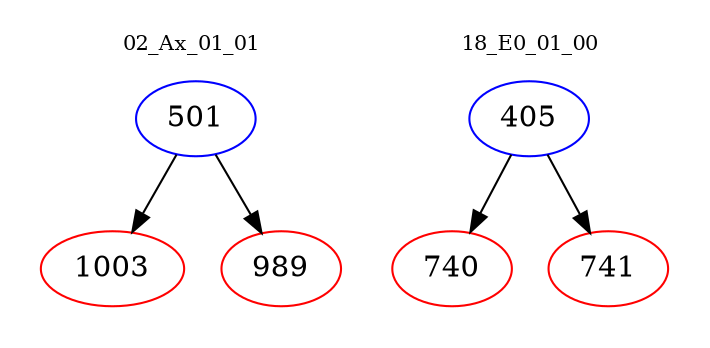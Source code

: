 digraph{
subgraph cluster_0 {
color = white
label = "02_Ax_01_01";
fontsize=10;
T0_501 [label="501", color="blue"]
T0_501 -> T0_1003 [color="black"]
T0_1003 [label="1003", color="red"]
T0_501 -> T0_989 [color="black"]
T0_989 [label="989", color="red"]
}
subgraph cluster_1 {
color = white
label = "18_E0_01_00";
fontsize=10;
T1_405 [label="405", color="blue"]
T1_405 -> T1_740 [color="black"]
T1_740 [label="740", color="red"]
T1_405 -> T1_741 [color="black"]
T1_741 [label="741", color="red"]
}
}
